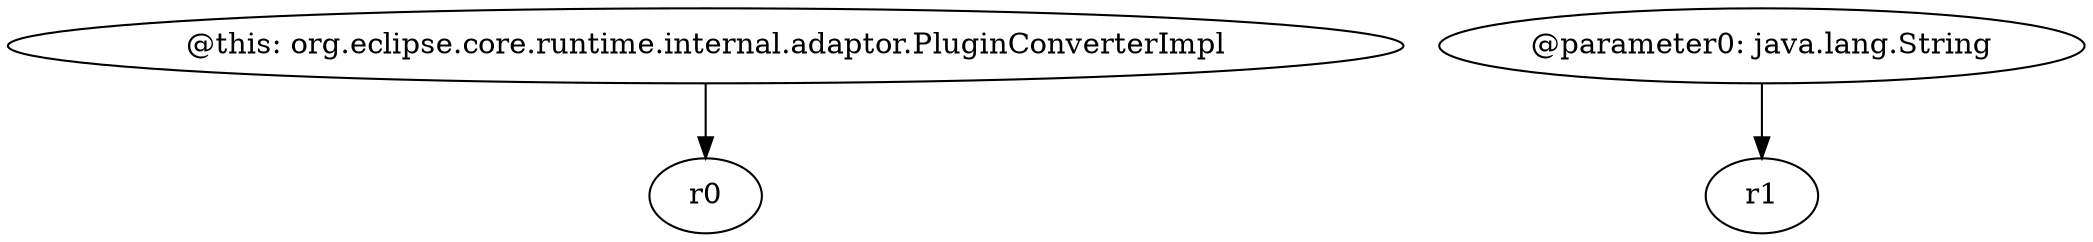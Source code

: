 digraph g {
0[label="@this: org.eclipse.core.runtime.internal.adaptor.PluginConverterImpl"]
1[label="r0"]
0->1[label=""]
2[label="@parameter0: java.lang.String"]
3[label="r1"]
2->3[label=""]
}